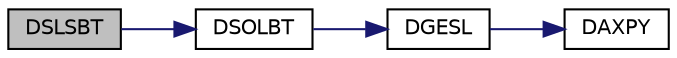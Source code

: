 digraph G
{
  edge [fontname="Helvetica",fontsize="10",labelfontname="Helvetica",labelfontsize="10"];
  node [fontname="Helvetica",fontsize="10",shape=record];
  rankdir=LR;
  Node1 [label="DSLSBT",height=0.2,width=0.4,color="black", fillcolor="grey75", style="filled" fontcolor="black"];
  Node1 -> Node2 [color="midnightblue",fontsize="10",style="solid",fontname="Helvetica"];
  Node2 [label="DSOLBT",height=0.2,width=0.4,color="black", fillcolor="white", style="filled",URL="$opkda1_8f.html#a203bf3cd32c1da6fa7a7a9ea22234708"];
  Node2 -> Node3 [color="midnightblue",fontsize="10",style="solid",fontname="Helvetica"];
  Node3 [label="DGESL",height=0.2,width=0.4,color="black", fillcolor="white", style="filled",URL="$opkda2_8f.html#a9f9582245ed42239b8958601ad45b277"];
  Node3 -> Node4 [color="midnightblue",fontsize="10",style="solid",fontname="Helvetica"];
  Node4 [label="DAXPY",height=0.2,width=0.4,color="black", fillcolor="white", style="filled",URL="$opkda2_8f.html#aab33f5d0b86ce882c644ed8ebef0d37a"];
}
